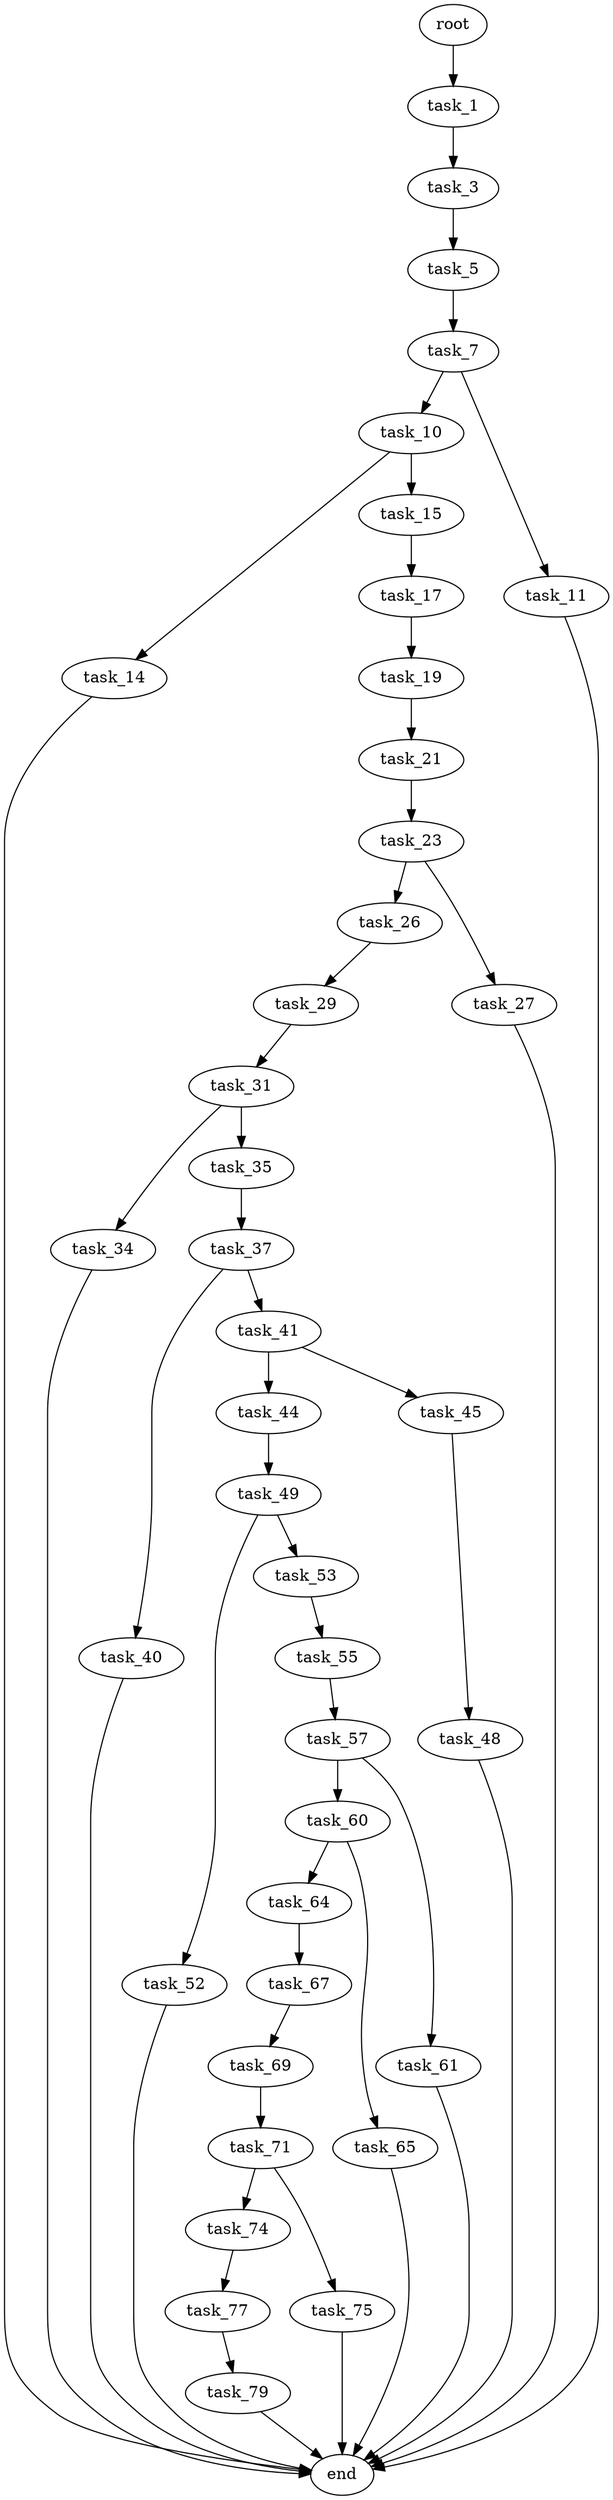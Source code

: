 digraph G {
  root [size="0.000000"];
  task_1 [size="241690787708.000000"];
  task_3 [size="41881670163.000000"];
  task_5 [size="11911262543.000000"];
  task_7 [size="5033202854.000000"];
  task_10 [size="231928233984.000000"];
  task_11 [size="253217858043.000000"];
  task_14 [size="6886078636.000000"];
  task_15 [size="549755813888.000000"];
  end [size="0.000000"];
  task_17 [size="2389605786.000000"];
  task_19 [size="68719476736.000000"];
  task_21 [size="28991029248.000000"];
  task_23 [size="28991029248.000000"];
  task_26 [size="782757789696.000000"];
  task_27 [size="800001529.000000"];
  task_29 [size="276348915334.000000"];
  task_31 [size="134217728000.000000"];
  task_34 [size="1073741824000.000000"];
  task_35 [size="212175070502.000000"];
  task_37 [size="63539882304.000000"];
  task_40 [size="119456439168.000000"];
  task_41 [size="15894956775.000000"];
  task_44 [size="3598085035.000000"];
  task_45 [size="125769253116.000000"];
  task_49 [size="35033330087.000000"];
  task_48 [size="28062132493.000000"];
  task_52 [size="4276982799.000000"];
  task_53 [size="94236475068.000000"];
  task_55 [size="9290540587.000000"];
  task_57 [size="774481886.000000"];
  task_60 [size="23974468706.000000"];
  task_61 [size="782757789696.000000"];
  task_64 [size="231928233984.000000"];
  task_65 [size="26079287297.000000"];
  task_67 [size="231928233984.000000"];
  task_69 [size="104609675460.000000"];
  task_71 [size="449447875146.000000"];
  task_74 [size="782757789696.000000"];
  task_75 [size="1073741824000.000000"];
  task_77 [size="2724796110.000000"];
  task_79 [size="113820158172.000000"];

  root -> task_1 [size="1.000000"];
  task_1 -> task_3 [size="679477248.000000"];
  task_3 -> task_5 [size="33554432.000000"];
  task_5 -> task_7 [size="301989888.000000"];
  task_7 -> task_10 [size="134217728.000000"];
  task_7 -> task_11 [size="134217728.000000"];
  task_10 -> task_14 [size="301989888.000000"];
  task_10 -> task_15 [size="301989888.000000"];
  task_11 -> end [size="1.000000"];
  task_14 -> end [size="1.000000"];
  task_15 -> task_17 [size="536870912.000000"];
  task_17 -> task_19 [size="134217728.000000"];
  task_19 -> task_21 [size="134217728.000000"];
  task_21 -> task_23 [size="75497472.000000"];
  task_23 -> task_26 [size="75497472.000000"];
  task_23 -> task_27 [size="75497472.000000"];
  task_26 -> task_29 [size="679477248.000000"];
  task_27 -> end [size="1.000000"];
  task_29 -> task_31 [size="209715200.000000"];
  task_31 -> task_34 [size="209715200.000000"];
  task_31 -> task_35 [size="209715200.000000"];
  task_34 -> end [size="1.000000"];
  task_35 -> task_37 [size="411041792.000000"];
  task_37 -> task_40 [size="134217728.000000"];
  task_37 -> task_41 [size="134217728.000000"];
  task_40 -> end [size="1.000000"];
  task_41 -> task_44 [size="411041792.000000"];
  task_41 -> task_45 [size="411041792.000000"];
  task_44 -> task_49 [size="209715200.000000"];
  task_45 -> task_48 [size="134217728.000000"];
  task_49 -> task_52 [size="33554432.000000"];
  task_49 -> task_53 [size="33554432.000000"];
  task_48 -> end [size="1.000000"];
  task_52 -> end [size="1.000000"];
  task_53 -> task_55 [size="75497472.000000"];
  task_55 -> task_57 [size="679477248.000000"];
  task_57 -> task_60 [size="33554432.000000"];
  task_57 -> task_61 [size="33554432.000000"];
  task_60 -> task_64 [size="838860800.000000"];
  task_60 -> task_65 [size="838860800.000000"];
  task_61 -> end [size="1.000000"];
  task_64 -> task_67 [size="301989888.000000"];
  task_65 -> end [size="1.000000"];
  task_67 -> task_69 [size="301989888.000000"];
  task_69 -> task_71 [size="134217728.000000"];
  task_71 -> task_74 [size="301989888.000000"];
  task_71 -> task_75 [size="301989888.000000"];
  task_74 -> task_77 [size="679477248.000000"];
  task_75 -> end [size="1.000000"];
  task_77 -> task_79 [size="301989888.000000"];
  task_79 -> end [size="1.000000"];
}

